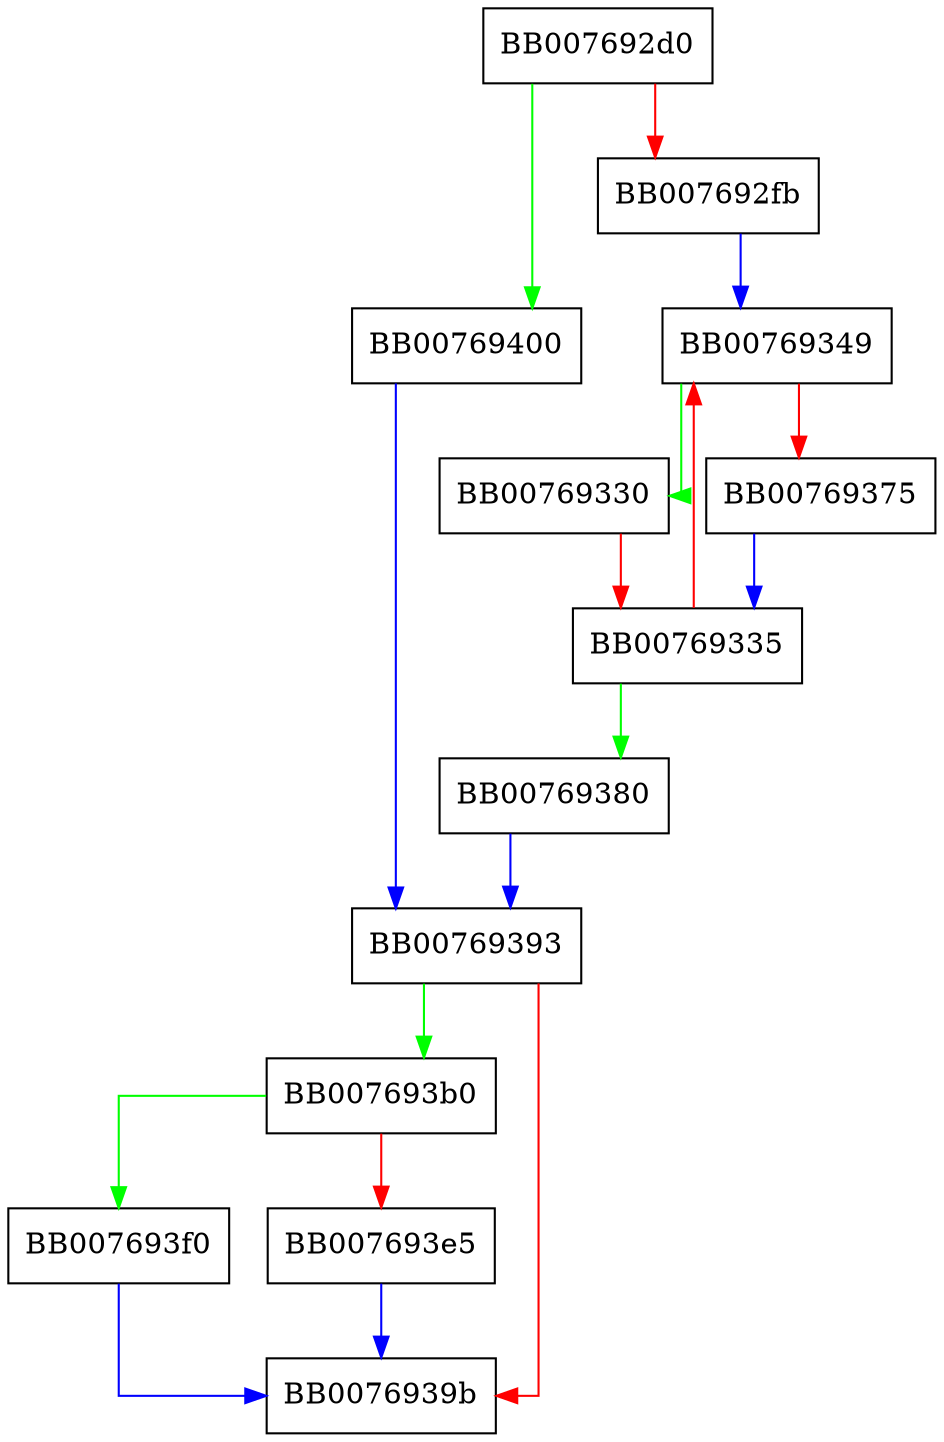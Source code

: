 digraph aria_128_cbc_cipher {
  node [shape="box"];
  graph [splines=ortho];
  BB007692d0 -> BB00769400 [color="green"];
  BB007692d0 -> BB007692fb [color="red"];
  BB007692fb -> BB00769349 [color="blue"];
  BB00769330 -> BB00769335 [color="red"];
  BB00769335 -> BB00769380 [color="green"];
  BB00769335 -> BB00769349 [color="red"];
  BB00769349 -> BB00769330 [color="green"];
  BB00769349 -> BB00769375 [color="red"];
  BB00769375 -> BB00769335 [color="blue"];
  BB00769380 -> BB00769393 [color="blue"];
  BB00769393 -> BB007693b0 [color="green"];
  BB00769393 -> BB0076939b [color="red"];
  BB007693b0 -> BB007693f0 [color="green"];
  BB007693b0 -> BB007693e5 [color="red"];
  BB007693e5 -> BB0076939b [color="blue"];
  BB007693f0 -> BB0076939b [color="blue"];
  BB00769400 -> BB00769393 [color="blue"];
}